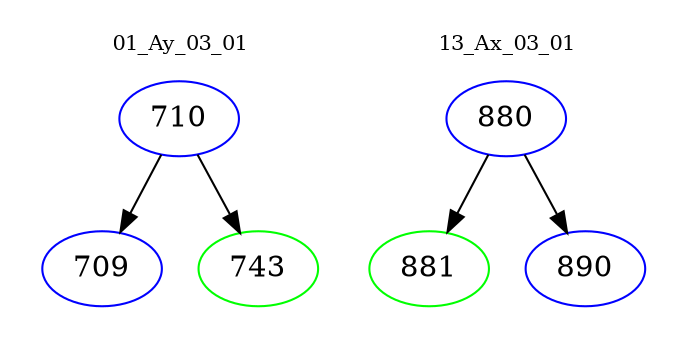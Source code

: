 digraph{
subgraph cluster_0 {
color = white
label = "01_Ay_03_01";
fontsize=10;
T0_710 [label="710", color="blue"]
T0_710 -> T0_709 [color="black"]
T0_709 [label="709", color="blue"]
T0_710 -> T0_743 [color="black"]
T0_743 [label="743", color="green"]
}
subgraph cluster_1 {
color = white
label = "13_Ax_03_01";
fontsize=10;
T1_880 [label="880", color="blue"]
T1_880 -> T1_881 [color="black"]
T1_881 [label="881", color="green"]
T1_880 -> T1_890 [color="black"]
T1_890 [label="890", color="blue"]
}
}
